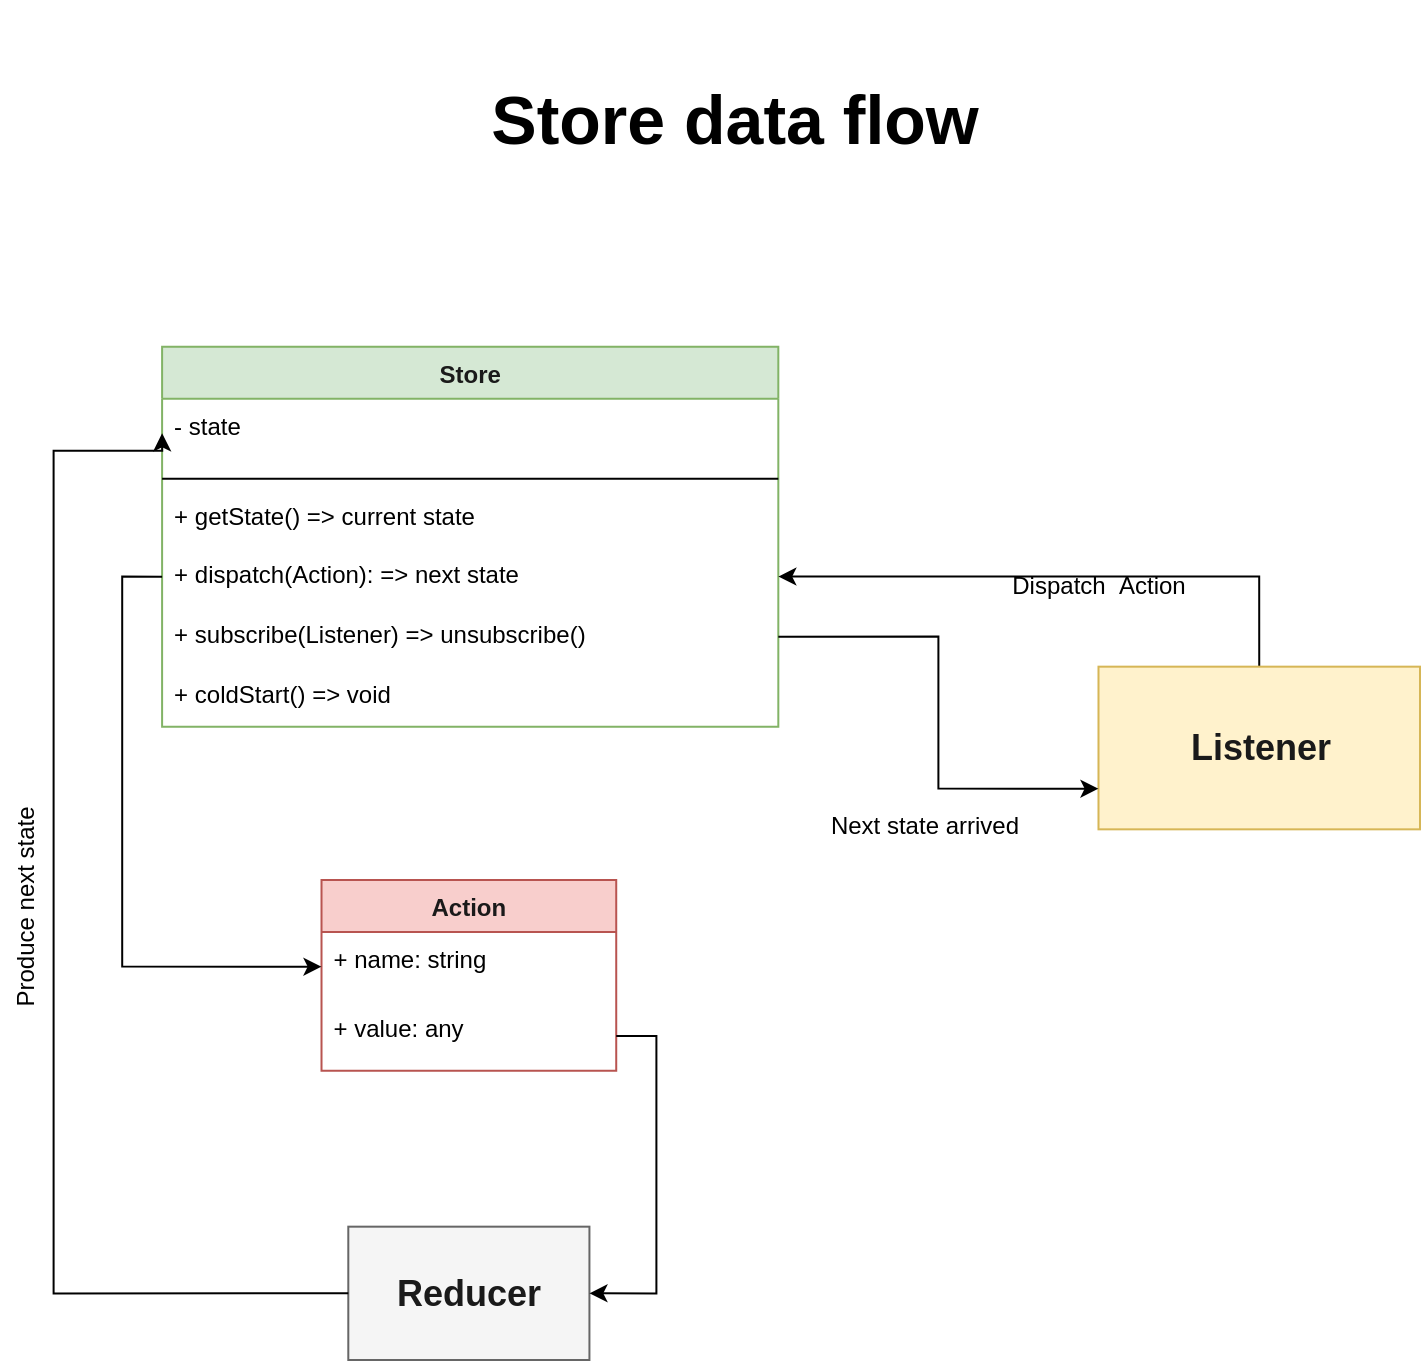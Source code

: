 <mxfile version="13.10.0" type="embed">
    <diagram id="N8qHtedBCy4TcTDwCZnZ" name="Page-1">
        <mxGraphModel dx="567" dy="312" grid="1" gridSize="10" guides="1" tooltips="1" connect="1" arrows="1" fold="1" page="1" pageScale="1" pageWidth="850" pageHeight="1100" math="0" shadow="0">
            <root>
                <mxCell id="0"/>
                <mxCell id="1" parent="0"/>
                <mxCell id="ZOps2w05_fwT5IixESoF-34" value="" style="group" parent="1" vertex="1" connectable="0">
                    <mxGeometry x="60" y="170" width="710" height="640" as="geometry"/>
                </mxCell>
                <mxCell id="ZOps2w05_fwT5IixESoF-1" value="&lt;font style=&quot;font-size: 34px&quot;&gt;Store data flow&lt;/font&gt;" style="text;strokeColor=none;fillColor=none;html=1;fontSize=24;fontStyle=1;verticalAlign=middle;align=center;" parent="ZOps2w05_fwT5IixESoF-34" vertex="1">
                    <mxGeometry x="93.77" y="-40" width="545.51" height="120" as="geometry"/>
                </mxCell>
                <mxCell id="ZOps2w05_fwT5IixESoF-3" value="Action" style="swimlane;fontStyle=1;childLayout=stackLayout;horizontal=1;startSize=26;fillColor=#f8cecc;horizontalStack=0;resizeParent=1;resizeParentMax=0;resizeLast=0;collapsible=1;marginBottom=0;strokeColor=#b85450;fontColor=#1A1A1A;" parent="ZOps2w05_fwT5IixESoF-34" vertex="1">
                    <mxGeometry x="160.755" y="400" width="147.358" height="95.333" as="geometry"/>
                </mxCell>
                <mxCell id="ZOps2w05_fwT5IixESoF-4" value="+ name: string" style="text;strokeColor=none;fillColor=none;align=left;verticalAlign=top;spacingLeft=4;spacingRight=4;overflow=hidden;rotatable=0;points=[[0,0.5],[1,0.5]];portConstraint=eastwest;" parent="ZOps2w05_fwT5IixESoF-3" vertex="1">
                    <mxGeometry y="26" width="147.358" height="34.667" as="geometry"/>
                </mxCell>
                <mxCell id="ZOps2w05_fwT5IixESoF-5" value="+ value: any" style="text;strokeColor=none;fillColor=none;align=left;verticalAlign=top;spacingLeft=4;spacingRight=4;overflow=hidden;rotatable=0;points=[[0,0.5],[1,0.5]];portConstraint=eastwest;" parent="ZOps2w05_fwT5IixESoF-3" vertex="1">
                    <mxGeometry y="60.667" width="147.358" height="34.667" as="geometry"/>
                </mxCell>
                <mxCell id="ZOps2w05_fwT5IixESoF-8" value="&lt;font style=&quot;font-size: 18px&quot; color=&quot;#1a1a1a&quot;&gt;&lt;b&gt;Reducer&lt;/b&gt;&lt;/font&gt;" style="html=1;fillColor=#f5f5f5;strokeColor=#666666;fontColor=#333333;" parent="ZOps2w05_fwT5IixESoF-34" vertex="1">
                    <mxGeometry x="174.151" y="573.333" width="120.566" height="66.667" as="geometry"/>
                </mxCell>
                <mxCell id="ZOps2w05_fwT5IixESoF-9" value="Store" style="swimlane;fontStyle=1;align=center;verticalAlign=top;childLayout=stackLayout;horizontal=1;startSize=26;horizontalStack=0;resizeParent=1;resizeParentMax=0;resizeLast=0;collapsible=1;marginBottom=0;fillColor=#d5e8d4;strokeColor=#82b366;fontSize=12;fontColor=#1A1A1A;" parent="ZOps2w05_fwT5IixESoF-34" vertex="1">
                    <mxGeometry x="81.05" y="133.33" width="308.11" height="190.003" as="geometry">
                        <mxRectangle x="81.05" y="133.33" width="60" height="26" as="alternateBounds"/>
                    </mxGeometry>
                </mxCell>
                <mxCell id="ZOps2w05_fwT5IixESoF-10" value="- state" style="text;strokeColor=none;fillColor=none;align=left;verticalAlign=top;spacingLeft=4;spacingRight=4;overflow=hidden;rotatable=0;points=[[0,0.5],[1,0.5]];portConstraint=eastwest;" parent="ZOps2w05_fwT5IixESoF-9" vertex="1">
                    <mxGeometry y="26" width="308.11" height="34.667" as="geometry"/>
                </mxCell>
                <mxCell id="ZOps2w05_fwT5IixESoF-11" value="" style="line;strokeWidth=1;fillColor=none;align=left;verticalAlign=middle;spacingTop=-1;spacingLeft=3;spacingRight=3;rotatable=0;labelPosition=right;points=[];portConstraint=eastwest;" parent="ZOps2w05_fwT5IixESoF-9" vertex="1">
                    <mxGeometry y="60.667" width="308.11" height="10.667" as="geometry"/>
                </mxCell>
                <mxCell id="ZOps2w05_fwT5IixESoF-12" value="+ getState() =&gt; current state" style="text;strokeColor=none;fillColor=none;align=left;verticalAlign=top;spacingLeft=4;spacingRight=4;overflow=hidden;rotatable=0;points=[[0,0.5],[1,0.5]];portConstraint=eastwest;" parent="ZOps2w05_fwT5IixESoF-9" vertex="1">
                    <mxGeometry y="71.333" width="308.11" height="28.67" as="geometry"/>
                </mxCell>
                <mxCell id="ZOps2w05_fwT5IixESoF-13" value="+ dispatch(Action): =&gt; next state" style="text;strokeColor=none;fillColor=none;align=left;verticalAlign=top;spacingLeft=4;spacingRight=4;overflow=hidden;rotatable=0;points=[[0,0.5],[1,0.5]];portConstraint=eastwest;" parent="ZOps2w05_fwT5IixESoF-9" vertex="1">
                    <mxGeometry y="100.003" width="308.11" height="30" as="geometry"/>
                </mxCell>
                <mxCell id="ZOps2w05_fwT5IixESoF-19" value="+ subscribe(Listener) =&gt; unsubscribe()" style="text;strokeColor=none;fillColor=none;align=left;verticalAlign=top;spacingLeft=4;spacingRight=4;overflow=hidden;rotatable=0;points=[[0,0.5],[1,0.5]];portConstraint=eastwest;" parent="ZOps2w05_fwT5IixESoF-9" vertex="1">
                    <mxGeometry y="130.003" width="308.11" height="30" as="geometry"/>
                </mxCell>
                <mxCell id="3" value="+ coldStart() =&gt; void" style="text;strokeColor=none;fillColor=none;align=left;verticalAlign=top;spacingLeft=4;spacingRight=4;overflow=hidden;rotatable=0;points=[[0,0.5],[1,0.5]];portConstraint=eastwest;" vertex="1" parent="ZOps2w05_fwT5IixESoF-9">
                    <mxGeometry y="160.003" width="308.11" height="30" as="geometry"/>
                </mxCell>
                <mxCell id="ZOps2w05_fwT5IixESoF-22" style="edgeStyle=orthogonalEdgeStyle;rounded=0;orthogonalLoop=1;jettySize=auto;html=1;exitX=0.5;exitY=0;exitDx=0;exitDy=0;" parent="ZOps2w05_fwT5IixESoF-34" source="ZOps2w05_fwT5IixESoF-20" target="ZOps2w05_fwT5IixESoF-13" edge="1">
                    <mxGeometry relative="1" as="geometry"/>
                </mxCell>
                <mxCell id="ZOps2w05_fwT5IixESoF-20" value="&lt;font color=&quot;#1a1a1a&quot; size=&quot;1&quot;&gt;&lt;b style=&quot;font-size: 18px&quot;&gt;Listener&lt;/b&gt;&lt;/font&gt;" style="html=1;fillColor=#fff2cc;strokeColor=#d6b656;" parent="ZOps2w05_fwT5IixESoF-34" vertex="1">
                    <mxGeometry x="549.245" y="293.333" width="160.755" height="81.333" as="geometry"/>
                </mxCell>
                <mxCell id="ZOps2w05_fwT5IixESoF-21" style="edgeStyle=orthogonalEdgeStyle;rounded=0;orthogonalLoop=1;jettySize=auto;html=1;exitX=1;exitY=0.5;exitDx=0;exitDy=0;entryX=0;entryY=0.75;entryDx=0;entryDy=0;" parent="ZOps2w05_fwT5IixESoF-34" source="ZOps2w05_fwT5IixESoF-19" target="ZOps2w05_fwT5IixESoF-20" edge="1">
                    <mxGeometry relative="1" as="geometry">
                        <mxPoint x="482.264" y="320" as="targetPoint"/>
                    </mxGeometry>
                </mxCell>
                <mxCell id="ZOps2w05_fwT5IixESoF-30" style="edgeStyle=orthogonalEdgeStyle;rounded=0;orthogonalLoop=1;jettySize=auto;html=1;exitX=0;exitY=0.5;exitDx=0;exitDy=0;entryX=0;entryY=0.5;entryDx=0;entryDy=0;" parent="ZOps2w05_fwT5IixESoF-34" source="ZOps2w05_fwT5IixESoF-8" target="ZOps2w05_fwT5IixESoF-10" edge="1">
                    <mxGeometry relative="1" as="geometry">
                        <Array as="points">
                            <mxPoint x="26.792" y="606.667"/>
                            <mxPoint x="26.792" y="185.333"/>
                        </Array>
                    </mxGeometry>
                </mxCell>
                <mxCell id="ZOps2w05_fwT5IixESoF-26" style="edgeStyle=orthogonalEdgeStyle;rounded=0;orthogonalLoop=1;jettySize=auto;html=1;exitX=1;exitY=0.5;exitDx=0;exitDy=0;entryX=1;entryY=0.5;entryDx=0;entryDy=0;" parent="ZOps2w05_fwT5IixESoF-34" source="ZOps2w05_fwT5IixESoF-5" target="ZOps2w05_fwT5IixESoF-8" edge="1">
                    <mxGeometry relative="1" as="geometry"/>
                </mxCell>
                <mxCell id="ZOps2w05_fwT5IixESoF-27" style="edgeStyle=orthogonalEdgeStyle;rounded=0;orthogonalLoop=1;jettySize=auto;html=1;exitX=0;exitY=0.5;exitDx=0;exitDy=0;entryX=0;entryY=0.5;entryDx=0;entryDy=0;" parent="ZOps2w05_fwT5IixESoF-34" source="ZOps2w05_fwT5IixESoF-13" target="ZOps2w05_fwT5IixESoF-4" edge="1">
                    <mxGeometry relative="1" as="geometry"/>
                </mxCell>
                <mxCell id="ZOps2w05_fwT5IixESoF-31" value="Dispatch &amp;nbsp;Action" style="text;html=1;strokeColor=none;fillColor=none;align=center;verticalAlign=middle;whiteSpace=wrap;rounded=0;" parent="ZOps2w05_fwT5IixESoF-34" vertex="1">
                    <mxGeometry x="468.868" y="240" width="160.755" height="26.667" as="geometry"/>
                </mxCell>
                <mxCell id="ZOps2w05_fwT5IixESoF-32" value="Next state arrived" style="text;html=1;strokeColor=none;fillColor=none;align=center;verticalAlign=middle;whiteSpace=wrap;rounded=0;" parent="ZOps2w05_fwT5IixESoF-34" vertex="1">
                    <mxGeometry x="389.16" y="360" width="147.358" height="26.667" as="geometry"/>
                </mxCell>
                <mxCell id="ZOps2w05_fwT5IixESoF-33" value="Produce next state" style="text;html=1;strokeColor=none;fillColor=none;align=center;verticalAlign=middle;whiteSpace=wrap;rounded=0;rotation=-90;" parent="ZOps2w05_fwT5IixESoF-34" vertex="1">
                    <mxGeometry x="-66.981" y="400" width="160.755" height="26.667" as="geometry"/>
                </mxCell>
            </root>
        </mxGraphModel>
    </diagram>
</mxfile>
